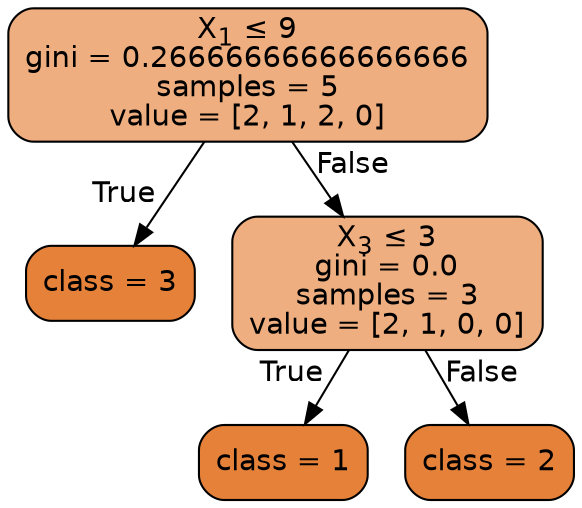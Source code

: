 
    digraph Tree {
    node [shape=box, style="filled, rounded", color="black", fontname=helvetica] ;
    edge [fontname=helvetica] ;
        0 [label=<X<SUB>1</SUB> &le; 9<br/>gini = 0.26666666666666666<br/>samples = 5<br/>value = [2, 1, 2, 0]>, fillcolor="#e58139a4"] ;
    1 [label="class = 3", fillcolor="#e58139ff"] ;
    2 [label=<X<SUB>3</SUB> &le; 3<br/>gini = 0.0<br/>samples = 3<br/>value = [2, 1, 0, 0]>, fillcolor="#e58139a4"] ;
    5 [label="class = 1", fillcolor="#e58139ff"] ;
    6 [label="class = 2", fillcolor="#e58139ff"] ;
    2 -> 5 [labeldistance=2.5, labelangle=45, headlabel="True"] ;
    2 -> 6 [labeldistance=2.5, labelangle=-45, headlabel="False"] ;
    0 -> 1 [labeldistance=2.5, labelangle=45, headlabel="True"] ;
    0 -> 2 [labeldistance=2.5, labelangle=-45, headlabel="False"] ;

    }
    